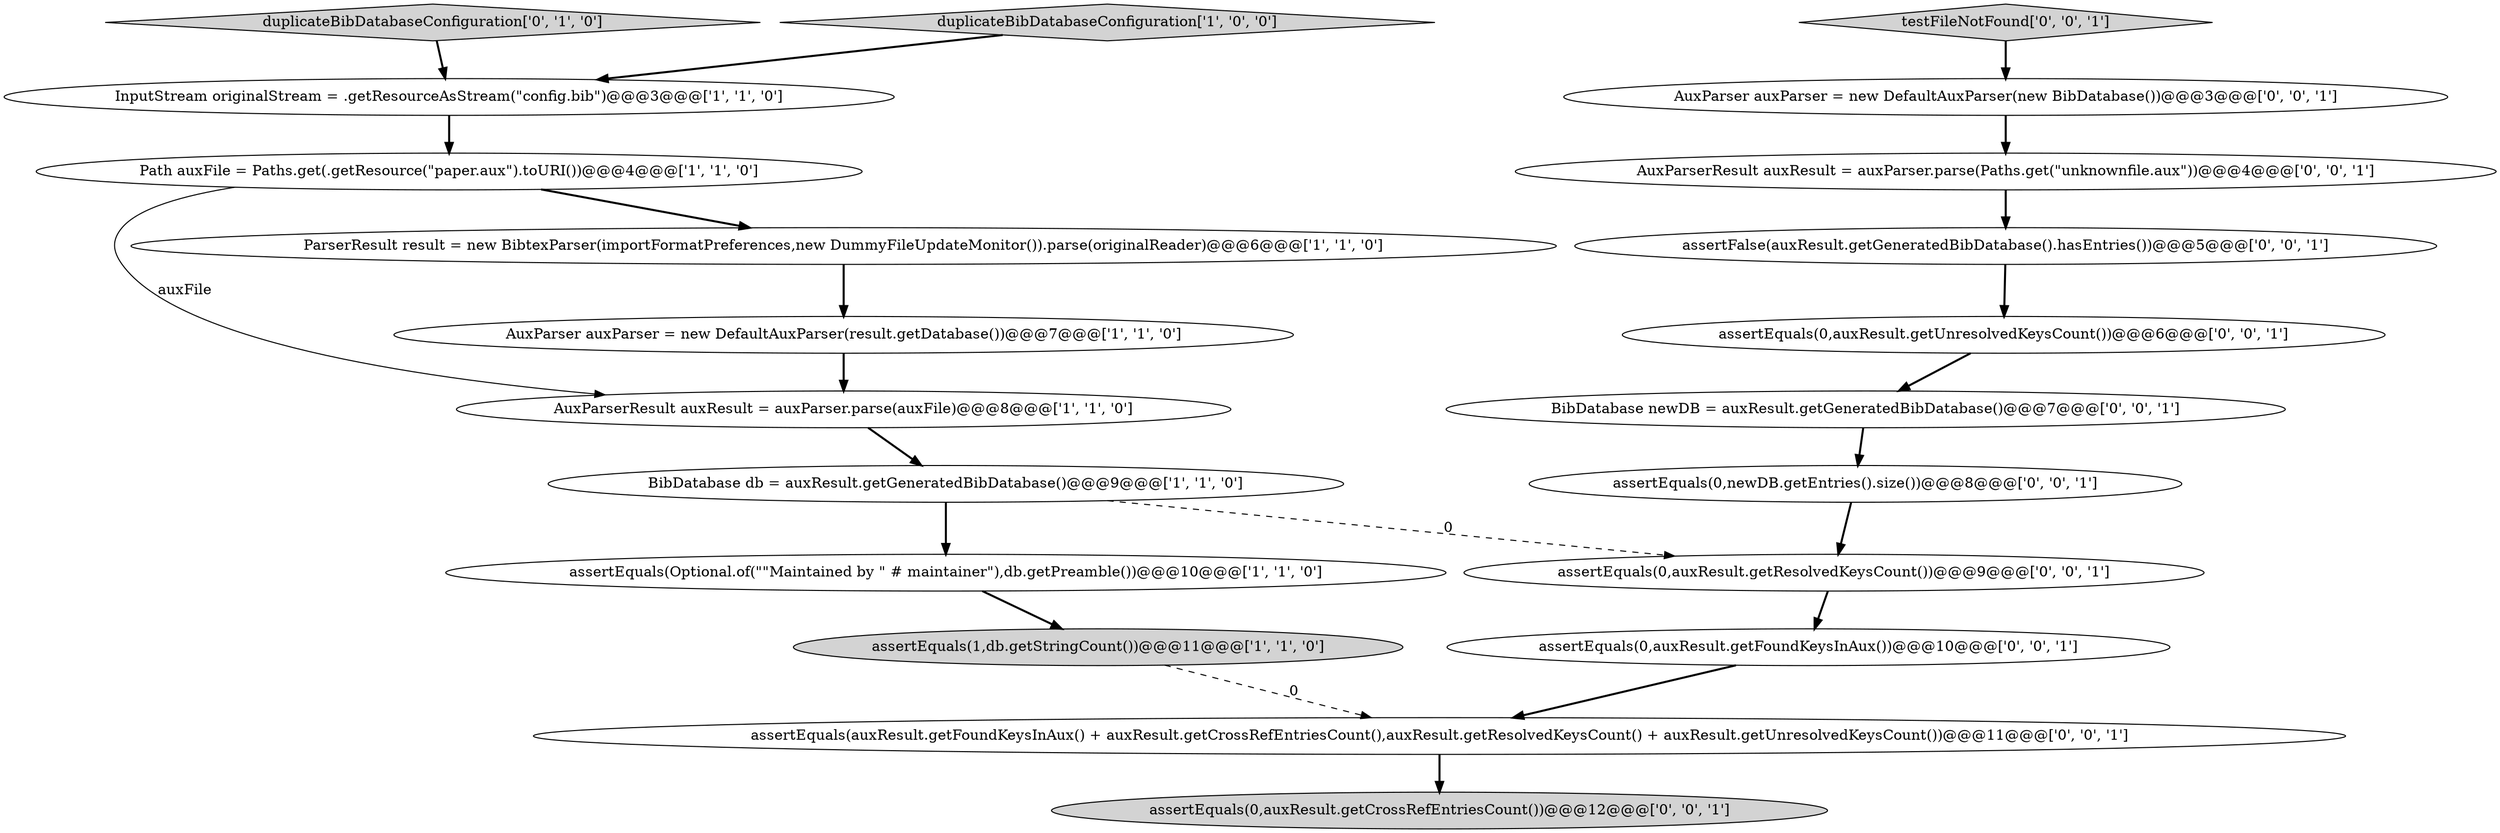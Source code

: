 digraph {
10 [style = filled, label = "assertEquals(0,auxResult.getResolvedKeysCount())@@@9@@@['0', '0', '1']", fillcolor = white, shape = ellipse image = "AAA0AAABBB3BBB"];
6 [style = filled, label = "BibDatabase db = auxResult.getGeneratedBibDatabase()@@@9@@@['1', '1', '0']", fillcolor = white, shape = ellipse image = "AAA0AAABBB1BBB"];
15 [style = filled, label = "AuxParser auxParser = new DefaultAuxParser(new BibDatabase())@@@3@@@['0', '0', '1']", fillcolor = white, shape = ellipse image = "AAA0AAABBB3BBB"];
1 [style = filled, label = "Path auxFile = Paths.get(.getResource(\"paper.aux\").toURI())@@@4@@@['1', '1', '0']", fillcolor = white, shape = ellipse image = "AAA0AAABBB1BBB"];
18 [style = filled, label = "assertFalse(auxResult.getGeneratedBibDatabase().hasEntries())@@@5@@@['0', '0', '1']", fillcolor = white, shape = ellipse image = "AAA0AAABBB3BBB"];
5 [style = filled, label = "InputStream originalStream = .getResourceAsStream(\"config.bib\")@@@3@@@['1', '1', '0']", fillcolor = white, shape = ellipse image = "AAA0AAABBB1BBB"];
3 [style = filled, label = "assertEquals(Optional.of(\"\"Maintained by \" # maintainer\"),db.getPreamble())@@@10@@@['1', '1', '0']", fillcolor = white, shape = ellipse image = "AAA0AAABBB1BBB"];
4 [style = filled, label = "ParserResult result = new BibtexParser(importFormatPreferences,new DummyFileUpdateMonitor()).parse(originalReader)@@@6@@@['1', '1', '0']", fillcolor = white, shape = ellipse image = "AAA0AAABBB1BBB"];
9 [style = filled, label = "duplicateBibDatabaseConfiguration['0', '1', '0']", fillcolor = lightgray, shape = diamond image = "AAA0AAABBB2BBB"];
7 [style = filled, label = "assertEquals(1,db.getStringCount())@@@11@@@['1', '1', '0']", fillcolor = lightgray, shape = ellipse image = "AAA0AAABBB1BBB"];
20 [style = filled, label = "testFileNotFound['0', '0', '1']", fillcolor = lightgray, shape = diamond image = "AAA0AAABBB3BBB"];
2 [style = filled, label = "AuxParserResult auxResult = auxParser.parse(auxFile)@@@8@@@['1', '1', '0']", fillcolor = white, shape = ellipse image = "AAA0AAABBB1BBB"];
8 [style = filled, label = "AuxParser auxParser = new DefaultAuxParser(result.getDatabase())@@@7@@@['1', '1', '0']", fillcolor = white, shape = ellipse image = "AAA0AAABBB1BBB"];
14 [style = filled, label = "assertEquals(0,auxResult.getFoundKeysInAux())@@@10@@@['0', '0', '1']", fillcolor = white, shape = ellipse image = "AAA0AAABBB3BBB"];
12 [style = filled, label = "BibDatabase newDB = auxResult.getGeneratedBibDatabase()@@@7@@@['0', '0', '1']", fillcolor = white, shape = ellipse image = "AAA0AAABBB3BBB"];
11 [style = filled, label = "assertEquals(0,auxResult.getCrossRefEntriesCount())@@@12@@@['0', '0', '1']", fillcolor = lightgray, shape = ellipse image = "AAA0AAABBB3BBB"];
19 [style = filled, label = "AuxParserResult auxResult = auxParser.parse(Paths.get(\"unknownfile.aux\"))@@@4@@@['0', '0', '1']", fillcolor = white, shape = ellipse image = "AAA0AAABBB3BBB"];
0 [style = filled, label = "duplicateBibDatabaseConfiguration['1', '0', '0']", fillcolor = lightgray, shape = diamond image = "AAA0AAABBB1BBB"];
13 [style = filled, label = "assertEquals(0,auxResult.getUnresolvedKeysCount())@@@6@@@['0', '0', '1']", fillcolor = white, shape = ellipse image = "AAA0AAABBB3BBB"];
17 [style = filled, label = "assertEquals(auxResult.getFoundKeysInAux() + auxResult.getCrossRefEntriesCount(),auxResult.getResolvedKeysCount() + auxResult.getUnresolvedKeysCount())@@@11@@@['0', '0', '1']", fillcolor = white, shape = ellipse image = "AAA0AAABBB3BBB"];
16 [style = filled, label = "assertEquals(0,newDB.getEntries().size())@@@8@@@['0', '0', '1']", fillcolor = white, shape = ellipse image = "AAA0AAABBB3BBB"];
6->3 [style = bold, label=""];
1->4 [style = bold, label=""];
19->18 [style = bold, label=""];
10->14 [style = bold, label=""];
16->10 [style = bold, label=""];
7->17 [style = dashed, label="0"];
2->6 [style = bold, label=""];
14->17 [style = bold, label=""];
12->16 [style = bold, label=""];
1->2 [style = solid, label="auxFile"];
15->19 [style = bold, label=""];
6->10 [style = dashed, label="0"];
5->1 [style = bold, label=""];
13->12 [style = bold, label=""];
8->2 [style = bold, label=""];
3->7 [style = bold, label=""];
18->13 [style = bold, label=""];
9->5 [style = bold, label=""];
4->8 [style = bold, label=""];
20->15 [style = bold, label=""];
0->5 [style = bold, label=""];
17->11 [style = bold, label=""];
}
